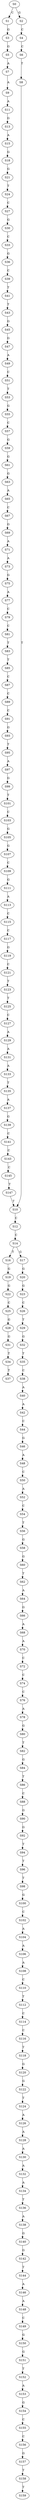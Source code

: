 strict digraph  {
	S0 -> S1 [ label = C ];
	S0 -> S2 [ label = G ];
	S1 -> S3 [ label = G ];
	S2 -> S4 [ label = C ];
	S3 -> S5 [ label = G ];
	S4 -> S6 [ label = C ];
	S5 -> S7 [ label = A ];
	S6 -> S8 [ label = T ];
	S7 -> S9 [ label = A ];
	S8 -> S10 [ label = T ];
	S9 -> S11 [ label = A ];
	S10 -> S12 [ label = C ];
	S11 -> S13 [ label = G ];
	S12 -> S14 [ label = C ];
	S13 -> S15 [ label = A ];
	S14 -> S16 [ label = T ];
	S14 -> S17 [ label = G ];
	S15 -> S18 [ label = G ];
	S16 -> S19 [ label = G ];
	S17 -> S20 [ label = G ];
	S18 -> S21 [ label = G ];
	S19 -> S22 [ label = G ];
	S20 -> S23 [ label = G ];
	S21 -> S24 [ label = T ];
	S22 -> S25 [ label = C ];
	S23 -> S26 [ label = C ];
	S24 -> S27 [ label = C ];
	S25 -> S28 [ label = G ];
	S26 -> S29 [ label = T ];
	S27 -> S30 [ label = G ];
	S28 -> S31 [ label = G ];
	S29 -> S32 [ label = G ];
	S30 -> S33 [ label = C ];
	S31 -> S34 [ label = T ];
	S32 -> S35 [ label = T ];
	S33 -> S36 [ label = G ];
	S34 -> S37 [ label = T ];
	S35 -> S38 [ label = C ];
	S36 -> S39 [ label = C ];
	S38 -> S40 [ label = A ];
	S39 -> S41 [ label = T ];
	S40 -> S42 [ label = A ];
	S41 -> S43 [ label = T ];
	S42 -> S44 [ label = C ];
	S43 -> S45 [ label = G ];
	S44 -> S46 [ label = G ];
	S45 -> S47 [ label = G ];
	S46 -> S48 [ label = A ];
	S47 -> S49 [ label = A ];
	S48 -> S50 [ label = C ];
	S49 -> S51 [ label = C ];
	S50 -> S52 [ label = A ];
	S51 -> S53 [ label = T ];
	S52 -> S54 [ label = C ];
	S53 -> S55 [ label = G ];
	S54 -> S56 [ label = T ];
	S55 -> S57 [ label = C ];
	S56 -> S58 [ label = G ];
	S57 -> S59 [ label = G ];
	S58 -> S60 [ label = G ];
	S59 -> S61 [ label = G ];
	S60 -> S62 [ label = T ];
	S61 -> S63 [ label = G ];
	S62 -> S64 [ label = A ];
	S63 -> S65 [ label = A ];
	S64 -> S66 [ label = G ];
	S65 -> S67 [ label = C ];
	S66 -> S68 [ label = A ];
	S67 -> S69 [ label = G ];
	S68 -> S70 [ label = A ];
	S69 -> S71 [ label = A ];
	S70 -> S72 [ label = C ];
	S71 -> S73 [ label = A ];
	S72 -> S74 [ label = C ];
	S73 -> S75 [ label = G ];
	S74 -> S76 [ label = C ];
	S75 -> S77 [ label = A ];
	S76 -> S78 [ label = A ];
	S77 -> S79 [ label = C ];
	S78 -> S80 [ label = G ];
	S79 -> S81 [ label = C ];
	S80 -> S82 [ label = T ];
	S81 -> S83 [ label = T ];
	S82 -> S84 [ label = G ];
	S83 -> S85 [ label = T ];
	S84 -> S86 [ label = T ];
	S85 -> S87 [ label = C ];
	S86 -> S88 [ label = C ];
	S87 -> S89 [ label = C ];
	S88 -> S90 [ label = G ];
	S89 -> S91 [ label = C ];
	S90 -> S92 [ label = G ];
	S91 -> S93 [ label = G ];
	S92 -> S94 [ label = T ];
	S93 -> S95 [ label = T ];
	S94 -> S96 [ label = T ];
	S95 -> S97 [ label = A ];
	S96 -> S98 [ label = T ];
	S97 -> S99 [ label = G ];
	S98 -> S100 [ label = G ];
	S99 -> S101 [ label = T ];
	S100 -> S102 [ label = C ];
	S101 -> S103 [ label = C ];
	S102 -> S104 [ label = A ];
	S103 -> S105 [ label = G ];
	S104 -> S106 [ label = A ];
	S105 -> S107 [ label = G ];
	S106 -> S108 [ label = A ];
	S107 -> S109 [ label = C ];
	S108 -> S110 [ label = C ];
	S109 -> S111 [ label = G ];
	S110 -> S112 [ label = T ];
	S111 -> S113 [ label = A ];
	S112 -> S114 [ label = C ];
	S113 -> S115 [ label = C ];
	S114 -> S116 [ label = C ];
	S115 -> S117 [ label = C ];
	S116 -> S118 [ label = T ];
	S117 -> S119 [ label = G ];
	S118 -> S120 [ label = G ];
	S119 -> S121 [ label = C ];
	S120 -> S122 [ label = G ];
	S121 -> S123 [ label = T ];
	S122 -> S124 [ label = T ];
	S123 -> S125 [ label = T ];
	S124 -> S126 [ label = A ];
	S125 -> S127 [ label = C ];
	S126 -> S128 [ label = A ];
	S127 -> S129 [ label = A ];
	S128 -> S130 [ label = A ];
	S129 -> S131 [ label = A ];
	S130 -> S132 [ label = A ];
	S131 -> S133 [ label = A ];
	S132 -> S134 [ label = A ];
	S133 -> S135 [ label = T ];
	S134 -> S136 [ label = T ];
	S135 -> S137 [ label = A ];
	S136 -> S138 [ label = A ];
	S137 -> S139 [ label = G ];
	S138 -> S140 [ label = G ];
	S139 -> S141 [ label = C ];
	S140 -> S142 [ label = G ];
	S141 -> S143 [ label = C ];
	S142 -> S144 [ label = T ];
	S143 -> S145 [ label = C ];
	S144 -> S146 [ label = A ];
	S145 -> S147 [ label = T ];
	S146 -> S148 [ label = A ];
	S147 -> S10 [ label = T ];
	S148 -> S149 [ label = C ];
	S149 -> S150 [ label = G ];
	S150 -> S151 [ label = G ];
	S151 -> S152 [ label = T ];
	S152 -> S153 [ label = A ];
	S153 -> S154 [ label = G ];
	S154 -> S155 [ label = C ];
	S155 -> S156 [ label = C ];
	S156 -> S157 [ label = G ];
	S157 -> S158 [ label = T ];
	S158 -> S159 [ label = T ];
}
